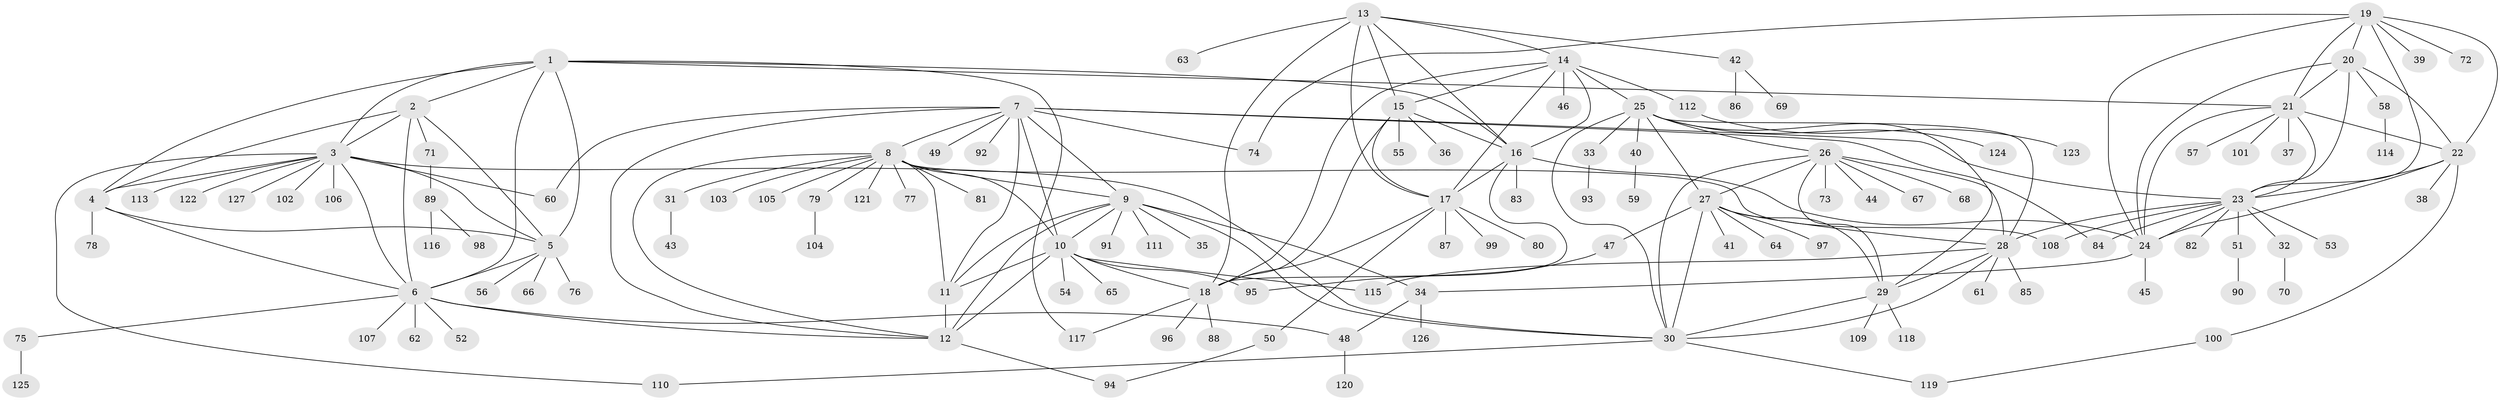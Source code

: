 // coarse degree distribution, {8: 0.11538461538461539, 11: 0.02564102564102564, 4: 0.02564102564102564, 9: 0.02564102564102564, 7: 0.0641025641025641, 6: 0.07692307692307693, 5: 0.01282051282051282, 12: 0.01282051282051282, 1: 0.46153846153846156, 3: 0.02564102564102564, 2: 0.15384615384615385}
// Generated by graph-tools (version 1.1) at 2025/52/03/04/25 22:52:43]
// undirected, 127 vertices, 194 edges
graph export_dot {
  node [color=gray90,style=filled];
  1;
  2;
  3;
  4;
  5;
  6;
  7;
  8;
  9;
  10;
  11;
  12;
  13;
  14;
  15;
  16;
  17;
  18;
  19;
  20;
  21;
  22;
  23;
  24;
  25;
  26;
  27;
  28;
  29;
  30;
  31;
  32;
  33;
  34;
  35;
  36;
  37;
  38;
  39;
  40;
  41;
  42;
  43;
  44;
  45;
  46;
  47;
  48;
  49;
  50;
  51;
  52;
  53;
  54;
  55;
  56;
  57;
  58;
  59;
  60;
  61;
  62;
  63;
  64;
  65;
  66;
  67;
  68;
  69;
  70;
  71;
  72;
  73;
  74;
  75;
  76;
  77;
  78;
  79;
  80;
  81;
  82;
  83;
  84;
  85;
  86;
  87;
  88;
  89;
  90;
  91;
  92;
  93;
  94;
  95;
  96;
  97;
  98;
  99;
  100;
  101;
  102;
  103;
  104;
  105;
  106;
  107;
  108;
  109;
  110;
  111;
  112;
  113;
  114;
  115;
  116;
  117;
  118;
  119;
  120;
  121;
  122;
  123;
  124;
  125;
  126;
  127;
  1 -- 2;
  1 -- 3;
  1 -- 4;
  1 -- 5;
  1 -- 6;
  1 -- 16;
  1 -- 21;
  1 -- 117;
  2 -- 3;
  2 -- 4;
  2 -- 5;
  2 -- 6;
  2 -- 71;
  3 -- 4;
  3 -- 5;
  3 -- 6;
  3 -- 30;
  3 -- 60;
  3 -- 102;
  3 -- 106;
  3 -- 110;
  3 -- 113;
  3 -- 122;
  3 -- 127;
  4 -- 5;
  4 -- 6;
  4 -- 78;
  5 -- 6;
  5 -- 56;
  5 -- 66;
  5 -- 76;
  6 -- 12;
  6 -- 48;
  6 -- 52;
  6 -- 62;
  6 -- 75;
  6 -- 107;
  7 -- 8;
  7 -- 9;
  7 -- 10;
  7 -- 11;
  7 -- 12;
  7 -- 23;
  7 -- 49;
  7 -- 60;
  7 -- 74;
  7 -- 84;
  7 -- 92;
  8 -- 9;
  8 -- 10;
  8 -- 11;
  8 -- 12;
  8 -- 31;
  8 -- 77;
  8 -- 79;
  8 -- 81;
  8 -- 103;
  8 -- 105;
  8 -- 108;
  8 -- 121;
  9 -- 10;
  9 -- 11;
  9 -- 12;
  9 -- 30;
  9 -- 34;
  9 -- 35;
  9 -- 91;
  9 -- 111;
  10 -- 11;
  10 -- 12;
  10 -- 18;
  10 -- 54;
  10 -- 65;
  10 -- 95;
  10 -- 115;
  11 -- 12;
  12 -- 94;
  13 -- 14;
  13 -- 15;
  13 -- 16;
  13 -- 17;
  13 -- 18;
  13 -- 42;
  13 -- 63;
  14 -- 15;
  14 -- 16;
  14 -- 17;
  14 -- 18;
  14 -- 25;
  14 -- 46;
  14 -- 112;
  15 -- 16;
  15 -- 17;
  15 -- 18;
  15 -- 36;
  15 -- 55;
  16 -- 17;
  16 -- 18;
  16 -- 24;
  16 -- 83;
  17 -- 18;
  17 -- 50;
  17 -- 80;
  17 -- 87;
  17 -- 99;
  18 -- 88;
  18 -- 96;
  18 -- 117;
  19 -- 20;
  19 -- 21;
  19 -- 22;
  19 -- 23;
  19 -- 24;
  19 -- 39;
  19 -- 72;
  19 -- 74;
  20 -- 21;
  20 -- 22;
  20 -- 23;
  20 -- 24;
  20 -- 58;
  21 -- 22;
  21 -- 23;
  21 -- 24;
  21 -- 37;
  21 -- 57;
  21 -- 101;
  22 -- 23;
  22 -- 24;
  22 -- 38;
  22 -- 100;
  23 -- 24;
  23 -- 28;
  23 -- 32;
  23 -- 51;
  23 -- 53;
  23 -- 82;
  23 -- 84;
  23 -- 108;
  24 -- 34;
  24 -- 45;
  25 -- 26;
  25 -- 27;
  25 -- 28;
  25 -- 29;
  25 -- 30;
  25 -- 33;
  25 -- 40;
  25 -- 124;
  26 -- 27;
  26 -- 28;
  26 -- 29;
  26 -- 30;
  26 -- 44;
  26 -- 67;
  26 -- 68;
  26 -- 73;
  27 -- 28;
  27 -- 29;
  27 -- 30;
  27 -- 41;
  27 -- 47;
  27 -- 64;
  27 -- 97;
  28 -- 29;
  28 -- 30;
  28 -- 61;
  28 -- 85;
  28 -- 115;
  29 -- 30;
  29 -- 109;
  29 -- 118;
  30 -- 110;
  30 -- 119;
  31 -- 43;
  32 -- 70;
  33 -- 93;
  34 -- 48;
  34 -- 126;
  40 -- 59;
  42 -- 69;
  42 -- 86;
  47 -- 95;
  48 -- 120;
  50 -- 94;
  51 -- 90;
  58 -- 114;
  71 -- 89;
  75 -- 125;
  79 -- 104;
  89 -- 98;
  89 -- 116;
  100 -- 119;
  112 -- 123;
}
